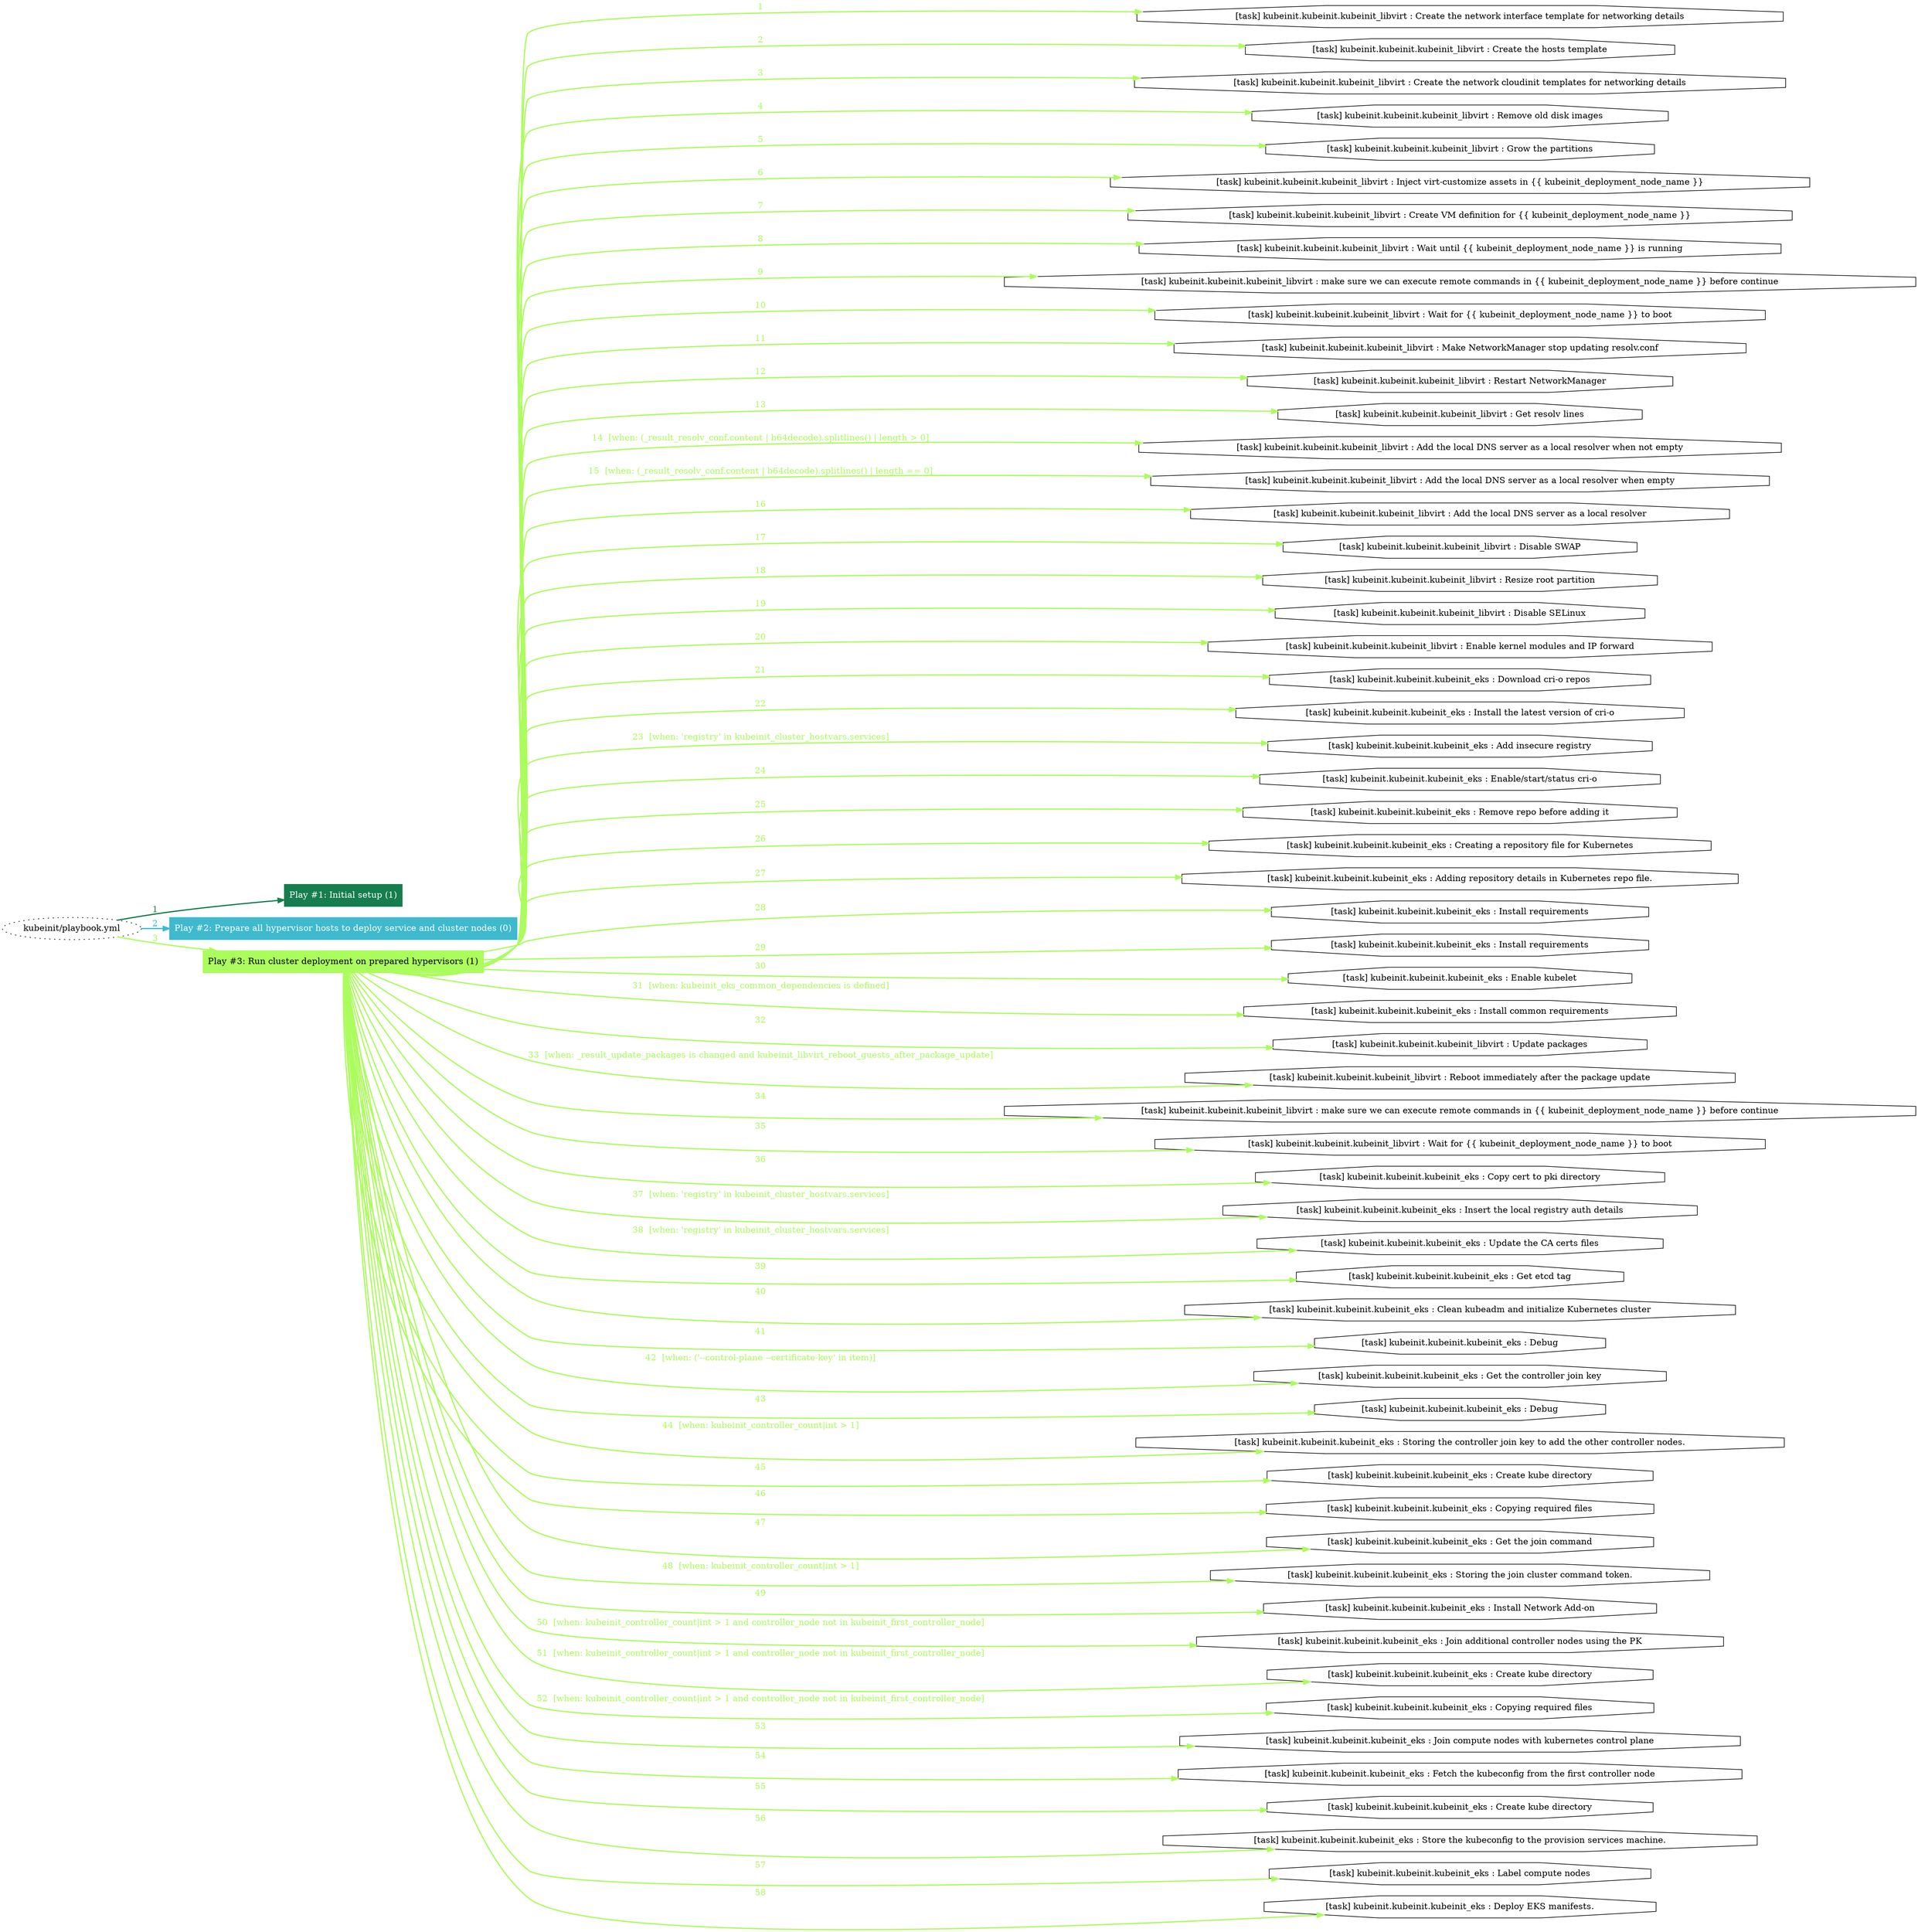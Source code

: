 digraph "kubeinit/playbook.yml "{
	graph [concentrate=true ordering=in rankdir=LR ratio=fill]
	edge [esep=5 sep=10]
	"kubeinit/playbook.yml" [id=root_node style=dotted]
	subgraph "Play #1: Initial setup (1) "{
		"Play #1: Initial setup (1)" [color="#167e4e" fontcolor="#ffffff" id="play_2062ced5-078e-40fb-b2b3-9cc9b213789f" shape=box style=filled tooltip=localhost]
		"kubeinit/playbook.yml" -> "Play #1: Initial setup (1)" [label=1 color="#167e4e" fontcolor="#167e4e" id="edge_54c25afa-f467-43df-ade2-600e1c2af937" style=bold]
	}
	subgraph "Play #2: Prepare all hypervisor hosts to deploy service and cluster nodes (0) "{
		"Play #2: Prepare all hypervisor hosts to deploy service and cluster nodes (0)" [color="#3fb9cd" fontcolor="#ffffff" id="play_8fa1ed46-2a8b-4bd1-8193-5ee863e846f2" shape=box style=filled tooltip=""]
		"kubeinit/playbook.yml" -> "Play #2: Prepare all hypervisor hosts to deploy service and cluster nodes (0)" [label=2 color="#3fb9cd" fontcolor="#3fb9cd" id="edge_5194052a-eccc-4418-97b1-2c84b66965a2" style=bold]
	}
	subgraph "Play #3: Run cluster deployment on prepared hypervisors (1) "{
		"Play #3: Run cluster deployment on prepared hypervisors (1)" [color="#abfc5d" fontcolor="#000000" id="play_2d68e45c-b14f-4705-82d9-9cc797b7bda2" shape=box style=filled tooltip=localhost]
		"kubeinit/playbook.yml" -> "Play #3: Run cluster deployment on prepared hypervisors (1)" [label=3 color="#abfc5d" fontcolor="#abfc5d" id="edge_22997f34-bb3a-41a1-b905-54f1967df5e7" style=bold]
		"task_1542d301-7b1f-47ec-b03b-d641cbab1110" [label="[task] kubeinit.kubeinit.kubeinit_libvirt : Create the network interface template for networking details" id="task_1542d301-7b1f-47ec-b03b-d641cbab1110" shape=octagon tooltip="[task] kubeinit.kubeinit.kubeinit_libvirt : Create the network interface template for networking details"]
		"Play #3: Run cluster deployment on prepared hypervisors (1)" -> "task_1542d301-7b1f-47ec-b03b-d641cbab1110" [label=1 color="#abfc5d" fontcolor="#abfc5d" id="edge_b8175907-2a6a-4943-a869-ce8ab0b884b3" style=bold]
		"task_c54fe03d-e3e2-4eb2-970e-b09940e21d4f" [label="[task] kubeinit.kubeinit.kubeinit_libvirt : Create the hosts template" id="task_c54fe03d-e3e2-4eb2-970e-b09940e21d4f" shape=octagon tooltip="[task] kubeinit.kubeinit.kubeinit_libvirt : Create the hosts template"]
		"Play #3: Run cluster deployment on prepared hypervisors (1)" -> "task_c54fe03d-e3e2-4eb2-970e-b09940e21d4f" [label=2 color="#abfc5d" fontcolor="#abfc5d" id="edge_7d5a09b3-c764-4488-8efb-11ab81203423" style=bold]
		"task_1ae23774-0228-4e8c-a401-dfd5dee3e3a6" [label="[task] kubeinit.kubeinit.kubeinit_libvirt : Create the network cloudinit templates for networking details" id="task_1ae23774-0228-4e8c-a401-dfd5dee3e3a6" shape=octagon tooltip="[task] kubeinit.kubeinit.kubeinit_libvirt : Create the network cloudinit templates for networking details"]
		"Play #3: Run cluster deployment on prepared hypervisors (1)" -> "task_1ae23774-0228-4e8c-a401-dfd5dee3e3a6" [label=3 color="#abfc5d" fontcolor="#abfc5d" id="edge_d88d2904-3aa7-42ff-8153-efbf28e238aa" style=bold]
		"task_2ee7afca-0728-4b68-bb0b-ba19fad1daca" [label="[task] kubeinit.kubeinit.kubeinit_libvirt : Remove old disk images" id="task_2ee7afca-0728-4b68-bb0b-ba19fad1daca" shape=octagon tooltip="[task] kubeinit.kubeinit.kubeinit_libvirt : Remove old disk images"]
		"Play #3: Run cluster deployment on prepared hypervisors (1)" -> "task_2ee7afca-0728-4b68-bb0b-ba19fad1daca" [label=4 color="#abfc5d" fontcolor="#abfc5d" id="edge_f07e18ad-dae8-4798-9765-8dd1773fc591" style=bold]
		"task_747d85ff-0959-4f5e-9db5-e23bfcbeff59" [label="[task] kubeinit.kubeinit.kubeinit_libvirt : Grow the partitions" id="task_747d85ff-0959-4f5e-9db5-e23bfcbeff59" shape=octagon tooltip="[task] kubeinit.kubeinit.kubeinit_libvirt : Grow the partitions"]
		"Play #3: Run cluster deployment on prepared hypervisors (1)" -> "task_747d85ff-0959-4f5e-9db5-e23bfcbeff59" [label=5 color="#abfc5d" fontcolor="#abfc5d" id="edge_bc69f5b2-8b20-4254-b640-fc9248abbcac" style=bold]
		"task_ceb6a886-83a9-4c1c-8f18-577acc9b1f8a" [label="[task] kubeinit.kubeinit.kubeinit_libvirt : Inject virt-customize assets in {{ kubeinit_deployment_node_name }}" id="task_ceb6a886-83a9-4c1c-8f18-577acc9b1f8a" shape=octagon tooltip="[task] kubeinit.kubeinit.kubeinit_libvirt : Inject virt-customize assets in {{ kubeinit_deployment_node_name }}"]
		"Play #3: Run cluster deployment on prepared hypervisors (1)" -> "task_ceb6a886-83a9-4c1c-8f18-577acc9b1f8a" [label=6 color="#abfc5d" fontcolor="#abfc5d" id="edge_3e683d05-d6ec-4848-aa0c-ebc995102995" style=bold]
		"task_9a9ea78e-2115-4c5d-825b-4ef245357eeb" [label="[task] kubeinit.kubeinit.kubeinit_libvirt : Create VM definition for {{ kubeinit_deployment_node_name }}" id="task_9a9ea78e-2115-4c5d-825b-4ef245357eeb" shape=octagon tooltip="[task] kubeinit.kubeinit.kubeinit_libvirt : Create VM definition for {{ kubeinit_deployment_node_name }}"]
		"Play #3: Run cluster deployment on prepared hypervisors (1)" -> "task_9a9ea78e-2115-4c5d-825b-4ef245357eeb" [label=7 color="#abfc5d" fontcolor="#abfc5d" id="edge_2b973671-86f9-4c6c-9729-5badbf47ffa6" style=bold]
		"task_4a3df638-4ca9-454b-a5af-06672b88133f" [label="[task] kubeinit.kubeinit.kubeinit_libvirt : Wait until {{ kubeinit_deployment_node_name }} is running" id="task_4a3df638-4ca9-454b-a5af-06672b88133f" shape=octagon tooltip="[task] kubeinit.kubeinit.kubeinit_libvirt : Wait until {{ kubeinit_deployment_node_name }} is running"]
		"Play #3: Run cluster deployment on prepared hypervisors (1)" -> "task_4a3df638-4ca9-454b-a5af-06672b88133f" [label=8 color="#abfc5d" fontcolor="#abfc5d" id="edge_cdb4c774-d0d5-4ca7-aff5-67aee33b26f1" style=bold]
		"task_ef16f175-85f6-4a8a-ab15-c9ba545e3203" [label="[task] kubeinit.kubeinit.kubeinit_libvirt : make sure we can execute remote commands in {{ kubeinit_deployment_node_name }} before continue" id="task_ef16f175-85f6-4a8a-ab15-c9ba545e3203" shape=octagon tooltip="[task] kubeinit.kubeinit.kubeinit_libvirt : make sure we can execute remote commands in {{ kubeinit_deployment_node_name }} before continue"]
		"Play #3: Run cluster deployment on prepared hypervisors (1)" -> "task_ef16f175-85f6-4a8a-ab15-c9ba545e3203" [label=9 color="#abfc5d" fontcolor="#abfc5d" id="edge_bdca8653-ee26-4bf5-bc59-6e9bf926bbf4" style=bold]
		"task_bfce432b-1b27-4e3b-902d-a0b2edc4dcca" [label="[task] kubeinit.kubeinit.kubeinit_libvirt : Wait for {{ kubeinit_deployment_node_name }} to boot" id="task_bfce432b-1b27-4e3b-902d-a0b2edc4dcca" shape=octagon tooltip="[task] kubeinit.kubeinit.kubeinit_libvirt : Wait for {{ kubeinit_deployment_node_name }} to boot"]
		"Play #3: Run cluster deployment on prepared hypervisors (1)" -> "task_bfce432b-1b27-4e3b-902d-a0b2edc4dcca" [label=10 color="#abfc5d" fontcolor="#abfc5d" id="edge_946e1130-92b0-43b3-b331-4d47c6bb63ca" style=bold]
		"task_e6ef2efc-1bbc-4232-9319-718603445bf3" [label="[task] kubeinit.kubeinit.kubeinit_libvirt : Make NetworkManager stop updating resolv.conf" id="task_e6ef2efc-1bbc-4232-9319-718603445bf3" shape=octagon tooltip="[task] kubeinit.kubeinit.kubeinit_libvirt : Make NetworkManager stop updating resolv.conf"]
		"Play #3: Run cluster deployment on prepared hypervisors (1)" -> "task_e6ef2efc-1bbc-4232-9319-718603445bf3" [label=11 color="#abfc5d" fontcolor="#abfc5d" id="edge_e0b76024-f759-4ba1-90d4-16866a683fcf" style=bold]
		"task_b6ab76d0-40e7-4bff-b906-fbf48945ba7d" [label="[task] kubeinit.kubeinit.kubeinit_libvirt : Restart NetworkManager" id="task_b6ab76d0-40e7-4bff-b906-fbf48945ba7d" shape=octagon tooltip="[task] kubeinit.kubeinit.kubeinit_libvirt : Restart NetworkManager"]
		"Play #3: Run cluster deployment on prepared hypervisors (1)" -> "task_b6ab76d0-40e7-4bff-b906-fbf48945ba7d" [label=12 color="#abfc5d" fontcolor="#abfc5d" id="edge_7e156bd8-e3e0-4b8d-9906-58ecf9ed9dab" style=bold]
		"task_95c3c193-6ac8-47ca-9e31-3419be681d16" [label="[task] kubeinit.kubeinit.kubeinit_libvirt : Get resolv lines" id="task_95c3c193-6ac8-47ca-9e31-3419be681d16" shape=octagon tooltip="[task] kubeinit.kubeinit.kubeinit_libvirt : Get resolv lines"]
		"Play #3: Run cluster deployment on prepared hypervisors (1)" -> "task_95c3c193-6ac8-47ca-9e31-3419be681d16" [label=13 color="#abfc5d" fontcolor="#abfc5d" id="edge_00d0ab07-a681-41d7-aa7d-91e036802d25" style=bold]
		"task_811e4b8c-7ed6-4a05-9618-034c0894b3a3" [label="[task] kubeinit.kubeinit.kubeinit_libvirt : Add the local DNS server as a local resolver when not empty" id="task_811e4b8c-7ed6-4a05-9618-034c0894b3a3" shape=octagon tooltip="[task] kubeinit.kubeinit.kubeinit_libvirt : Add the local DNS server as a local resolver when not empty"]
		"Play #3: Run cluster deployment on prepared hypervisors (1)" -> "task_811e4b8c-7ed6-4a05-9618-034c0894b3a3" [label="14  [when: (_result_resolv_conf.content | b64decode).splitlines() | length > 0]" color="#abfc5d" fontcolor="#abfc5d" id="edge_d40a3580-0110-4a97-8770-19b53c8e0683" style=bold]
		"task_1010dea7-69e3-40a6-bccd-a3cf17467a55" [label="[task] kubeinit.kubeinit.kubeinit_libvirt : Add the local DNS server as a local resolver when empty" id="task_1010dea7-69e3-40a6-bccd-a3cf17467a55" shape=octagon tooltip="[task] kubeinit.kubeinit.kubeinit_libvirt : Add the local DNS server as a local resolver when empty"]
		"Play #3: Run cluster deployment on prepared hypervisors (1)" -> "task_1010dea7-69e3-40a6-bccd-a3cf17467a55" [label="15  [when: (_result_resolv_conf.content | b64decode).splitlines() | length == 0]" color="#abfc5d" fontcolor="#abfc5d" id="edge_a3171563-236e-42bc-a03e-2f888eceedd9" style=bold]
		"task_0c92f626-417d-47ad-bb06-a0cd51716c34" [label="[task] kubeinit.kubeinit.kubeinit_libvirt : Add the local DNS server as a local resolver" id="task_0c92f626-417d-47ad-bb06-a0cd51716c34" shape=octagon tooltip="[task] kubeinit.kubeinit.kubeinit_libvirt : Add the local DNS server as a local resolver"]
		"Play #3: Run cluster deployment on prepared hypervisors (1)" -> "task_0c92f626-417d-47ad-bb06-a0cd51716c34" [label=16 color="#abfc5d" fontcolor="#abfc5d" id="edge_cf5ebd8c-cf71-4081-97aa-2cee6467afbe" style=bold]
		"task_f25e0760-cbd8-49f1-a43e-f1f2c7569522" [label="[task] kubeinit.kubeinit.kubeinit_libvirt : Disable SWAP" id="task_f25e0760-cbd8-49f1-a43e-f1f2c7569522" shape=octagon tooltip="[task] kubeinit.kubeinit.kubeinit_libvirt : Disable SWAP"]
		"Play #3: Run cluster deployment on prepared hypervisors (1)" -> "task_f25e0760-cbd8-49f1-a43e-f1f2c7569522" [label=17 color="#abfc5d" fontcolor="#abfc5d" id="edge_2c4c8e80-db0e-4a6e-9212-d509ecc3d016" style=bold]
		"task_f3962d7f-f02a-4ab1-a1a3-b89499c0ba83" [label="[task] kubeinit.kubeinit.kubeinit_libvirt : Resize root partition" id="task_f3962d7f-f02a-4ab1-a1a3-b89499c0ba83" shape=octagon tooltip="[task] kubeinit.kubeinit.kubeinit_libvirt : Resize root partition"]
		"Play #3: Run cluster deployment on prepared hypervisors (1)" -> "task_f3962d7f-f02a-4ab1-a1a3-b89499c0ba83" [label=18 color="#abfc5d" fontcolor="#abfc5d" id="edge_657afa82-8e81-4010-9774-bf4c07ac68dc" style=bold]
		"task_ad3e87b1-a6ee-4b80-bdf1-042de36ff7fa" [label="[task] kubeinit.kubeinit.kubeinit_libvirt : Disable SELinux" id="task_ad3e87b1-a6ee-4b80-bdf1-042de36ff7fa" shape=octagon tooltip="[task] kubeinit.kubeinit.kubeinit_libvirt : Disable SELinux"]
		"Play #3: Run cluster deployment on prepared hypervisors (1)" -> "task_ad3e87b1-a6ee-4b80-bdf1-042de36ff7fa" [label=19 color="#abfc5d" fontcolor="#abfc5d" id="edge_ac1ed458-bbc8-464d-9930-7afcdad4d6f8" style=bold]
		"task_cd9fe9ed-404e-4b23-a9da-78b92cb8f462" [label="[task] kubeinit.kubeinit.kubeinit_libvirt : Enable kernel modules and IP forward" id="task_cd9fe9ed-404e-4b23-a9da-78b92cb8f462" shape=octagon tooltip="[task] kubeinit.kubeinit.kubeinit_libvirt : Enable kernel modules and IP forward"]
		"Play #3: Run cluster deployment on prepared hypervisors (1)" -> "task_cd9fe9ed-404e-4b23-a9da-78b92cb8f462" [label=20 color="#abfc5d" fontcolor="#abfc5d" id="edge_a4548b7b-0572-4859-a57d-c6b50ac3be4a" style=bold]
		"task_f273e34b-8c08-406a-b9c3-a8e6882c3664" [label="[task] kubeinit.kubeinit.kubeinit_eks : Download cri-o repos" id="task_f273e34b-8c08-406a-b9c3-a8e6882c3664" shape=octagon tooltip="[task] kubeinit.kubeinit.kubeinit_eks : Download cri-o repos"]
		"Play #3: Run cluster deployment on prepared hypervisors (1)" -> "task_f273e34b-8c08-406a-b9c3-a8e6882c3664" [label=21 color="#abfc5d" fontcolor="#abfc5d" id="edge_e0dc9292-430f-4d25-be42-34ada812aa9e" style=bold]
		"task_e49818c3-3aa3-4013-87fd-a2801909ddd3" [label="[task] kubeinit.kubeinit.kubeinit_eks : Install the latest version of cri-o" id="task_e49818c3-3aa3-4013-87fd-a2801909ddd3" shape=octagon tooltip="[task] kubeinit.kubeinit.kubeinit_eks : Install the latest version of cri-o"]
		"Play #3: Run cluster deployment on prepared hypervisors (1)" -> "task_e49818c3-3aa3-4013-87fd-a2801909ddd3" [label=22 color="#abfc5d" fontcolor="#abfc5d" id="edge_b7fb7b34-574c-4a26-a95e-d394051653f1" style=bold]
		"task_c0480c69-2981-4a1f-9765-8b2b4a8bfdfd" [label="[task] kubeinit.kubeinit.kubeinit_eks : Add insecure registry" id="task_c0480c69-2981-4a1f-9765-8b2b4a8bfdfd" shape=octagon tooltip="[task] kubeinit.kubeinit.kubeinit_eks : Add insecure registry"]
		"Play #3: Run cluster deployment on prepared hypervisors (1)" -> "task_c0480c69-2981-4a1f-9765-8b2b4a8bfdfd" [label="23  [when: 'registry' in kubeinit_cluster_hostvars.services]" color="#abfc5d" fontcolor="#abfc5d" id="edge_d4fc2632-bbf1-45d3-83c1-b141c291640c" style=bold]
		"task_18f00478-a8f1-4bbd-8c56-f378384ef17d" [label="[task] kubeinit.kubeinit.kubeinit_eks : Enable/start/status cri-o" id="task_18f00478-a8f1-4bbd-8c56-f378384ef17d" shape=octagon tooltip="[task] kubeinit.kubeinit.kubeinit_eks : Enable/start/status cri-o"]
		"Play #3: Run cluster deployment on prepared hypervisors (1)" -> "task_18f00478-a8f1-4bbd-8c56-f378384ef17d" [label=24 color="#abfc5d" fontcolor="#abfc5d" id="edge_53b84905-a849-4f7d-ad38-fbc4bf3f5fcf" style=bold]
		"task_33f5ca3f-c33f-49d8-99f8-bd4c5e50ba4b" [label="[task] kubeinit.kubeinit.kubeinit_eks : Remove repo before adding it" id="task_33f5ca3f-c33f-49d8-99f8-bd4c5e50ba4b" shape=octagon tooltip="[task] kubeinit.kubeinit.kubeinit_eks : Remove repo before adding it"]
		"Play #3: Run cluster deployment on prepared hypervisors (1)" -> "task_33f5ca3f-c33f-49d8-99f8-bd4c5e50ba4b" [label=25 color="#abfc5d" fontcolor="#abfc5d" id="edge_2cd7769f-bb67-4269-b388-82ce78128328" style=bold]
		"task_1b81f6c9-f1e0-48b1-886c-2ba2c191cdf1" [label="[task] kubeinit.kubeinit.kubeinit_eks : Creating a repository file for Kubernetes" id="task_1b81f6c9-f1e0-48b1-886c-2ba2c191cdf1" shape=octagon tooltip="[task] kubeinit.kubeinit.kubeinit_eks : Creating a repository file for Kubernetes"]
		"Play #3: Run cluster deployment on prepared hypervisors (1)" -> "task_1b81f6c9-f1e0-48b1-886c-2ba2c191cdf1" [label=26 color="#abfc5d" fontcolor="#abfc5d" id="edge_dfe4e3f1-7161-4e66-93aa-c62857c8eb76" style=bold]
		"task_1a574f49-8b4f-4cb4-ae90-5af17db134ee" [label="[task] kubeinit.kubeinit.kubeinit_eks : Adding repository details in Kubernetes repo file." id="task_1a574f49-8b4f-4cb4-ae90-5af17db134ee" shape=octagon tooltip="[task] kubeinit.kubeinit.kubeinit_eks : Adding repository details in Kubernetes repo file."]
		"Play #3: Run cluster deployment on prepared hypervisors (1)" -> "task_1a574f49-8b4f-4cb4-ae90-5af17db134ee" [label=27 color="#abfc5d" fontcolor="#abfc5d" id="edge_443d7adf-1e60-4316-8ca4-d637eb8708d3" style=bold]
		"task_7dccd558-55c7-4937-9513-d6a8b632e3eb" [label="[task] kubeinit.kubeinit.kubeinit_eks : Install requirements" id="task_7dccd558-55c7-4937-9513-d6a8b632e3eb" shape=octagon tooltip="[task] kubeinit.kubeinit.kubeinit_eks : Install requirements"]
		"Play #3: Run cluster deployment on prepared hypervisors (1)" -> "task_7dccd558-55c7-4937-9513-d6a8b632e3eb" [label=28 color="#abfc5d" fontcolor="#abfc5d" id="edge_3f8b542a-7afd-4546-ac05-9fee54b73747" style=bold]
		"task_a07bbf80-0fc6-4114-9765-64acb378c69b" [label="[task] kubeinit.kubeinit.kubeinit_eks : Install requirements" id="task_a07bbf80-0fc6-4114-9765-64acb378c69b" shape=octagon tooltip="[task] kubeinit.kubeinit.kubeinit_eks : Install requirements"]
		"Play #3: Run cluster deployment on prepared hypervisors (1)" -> "task_a07bbf80-0fc6-4114-9765-64acb378c69b" [label=29 color="#abfc5d" fontcolor="#abfc5d" id="edge_d59f00ea-1e6a-4884-bcd2-c4e483e04f23" style=bold]
		"task_2c63775c-1901-493f-80d5-4d2f96f2c79e" [label="[task] kubeinit.kubeinit.kubeinit_eks : Enable kubelet" id="task_2c63775c-1901-493f-80d5-4d2f96f2c79e" shape=octagon tooltip="[task] kubeinit.kubeinit.kubeinit_eks : Enable kubelet"]
		"Play #3: Run cluster deployment on prepared hypervisors (1)" -> "task_2c63775c-1901-493f-80d5-4d2f96f2c79e" [label=30 color="#abfc5d" fontcolor="#abfc5d" id="edge_ea6b1edf-65fd-4b5a-a603-1a4695b5fd19" style=bold]
		"task_ed7ffeac-0a69-4814-b2a3-b49e1c007578" [label="[task] kubeinit.kubeinit.kubeinit_eks : Install common requirements" id="task_ed7ffeac-0a69-4814-b2a3-b49e1c007578" shape=octagon tooltip="[task] kubeinit.kubeinit.kubeinit_eks : Install common requirements"]
		"Play #3: Run cluster deployment on prepared hypervisors (1)" -> "task_ed7ffeac-0a69-4814-b2a3-b49e1c007578" [label="31  [when: kubeinit_eks_common_dependencies is defined]" color="#abfc5d" fontcolor="#abfc5d" id="edge_c11efef8-2ea4-4909-92af-aea0ac74e49b" style=bold]
		"task_6601ac5e-a631-44d6-ae0f-a0ae05f75b44" [label="[task] kubeinit.kubeinit.kubeinit_libvirt : Update packages" id="task_6601ac5e-a631-44d6-ae0f-a0ae05f75b44" shape=octagon tooltip="[task] kubeinit.kubeinit.kubeinit_libvirt : Update packages"]
		"Play #3: Run cluster deployment on prepared hypervisors (1)" -> "task_6601ac5e-a631-44d6-ae0f-a0ae05f75b44" [label=32 color="#abfc5d" fontcolor="#abfc5d" id="edge_337b0458-e480-4230-9de0-20853f4c534c" style=bold]
		"task_50fa6c3e-e9b1-4566-8793-5fc60b5b5b9c" [label="[task] kubeinit.kubeinit.kubeinit_libvirt : Reboot immediately after the package update" id="task_50fa6c3e-e9b1-4566-8793-5fc60b5b5b9c" shape=octagon tooltip="[task] kubeinit.kubeinit.kubeinit_libvirt : Reboot immediately after the package update"]
		"Play #3: Run cluster deployment on prepared hypervisors (1)" -> "task_50fa6c3e-e9b1-4566-8793-5fc60b5b5b9c" [label="33  [when: _result_update_packages is changed and kubeinit_libvirt_reboot_guests_after_package_update]" color="#abfc5d" fontcolor="#abfc5d" id="edge_d9d53674-b363-4925-b604-56a577397c56" style=bold]
		"task_7ab86de9-df81-41ad-8e0f-ec2aa55cdf6f" [label="[task] kubeinit.kubeinit.kubeinit_libvirt : make sure we can execute remote commands in {{ kubeinit_deployment_node_name }} before continue" id="task_7ab86de9-df81-41ad-8e0f-ec2aa55cdf6f" shape=octagon tooltip="[task] kubeinit.kubeinit.kubeinit_libvirt : make sure we can execute remote commands in {{ kubeinit_deployment_node_name }} before continue"]
		"Play #3: Run cluster deployment on prepared hypervisors (1)" -> "task_7ab86de9-df81-41ad-8e0f-ec2aa55cdf6f" [label=34 color="#abfc5d" fontcolor="#abfc5d" id="edge_ad18e0dc-366d-4438-932c-5b56ee54ef55" style=bold]
		"task_b267dd2b-070f-4e73-b1e9-2cf368dedfb4" [label="[task] kubeinit.kubeinit.kubeinit_libvirt : Wait for {{ kubeinit_deployment_node_name }} to boot" id="task_b267dd2b-070f-4e73-b1e9-2cf368dedfb4" shape=octagon tooltip="[task] kubeinit.kubeinit.kubeinit_libvirt : Wait for {{ kubeinit_deployment_node_name }} to boot"]
		"Play #3: Run cluster deployment on prepared hypervisors (1)" -> "task_b267dd2b-070f-4e73-b1e9-2cf368dedfb4" [label=35 color="#abfc5d" fontcolor="#abfc5d" id="edge_5c69c008-75ce-48c4-bf82-5674c44dfc5c" style=bold]
		"task_ada1dab6-b803-41d6-88fe-97fdf0470b43" [label="[task] kubeinit.kubeinit.kubeinit_eks : Copy cert to pki directory" id="task_ada1dab6-b803-41d6-88fe-97fdf0470b43" shape=octagon tooltip="[task] kubeinit.kubeinit.kubeinit_eks : Copy cert to pki directory"]
		"Play #3: Run cluster deployment on prepared hypervisors (1)" -> "task_ada1dab6-b803-41d6-88fe-97fdf0470b43" [label=36 color="#abfc5d" fontcolor="#abfc5d" id="edge_bf8490f5-f9fc-4b96-b2ed-654aa1e00a93" style=bold]
		"task_59a3c82b-e120-40ad-a251-6406f4daab9e" [label="[task] kubeinit.kubeinit.kubeinit_eks : Insert the local registry auth details" id="task_59a3c82b-e120-40ad-a251-6406f4daab9e" shape=octagon tooltip="[task] kubeinit.kubeinit.kubeinit_eks : Insert the local registry auth details"]
		"Play #3: Run cluster deployment on prepared hypervisors (1)" -> "task_59a3c82b-e120-40ad-a251-6406f4daab9e" [label="37  [when: 'registry' in kubeinit_cluster_hostvars.services]" color="#abfc5d" fontcolor="#abfc5d" id="edge_302c4afe-001b-4538-941a-8e16efff5811" style=bold]
		"task_9dc998fb-b5b3-4c93-868e-b7fef643e834" [label="[task] kubeinit.kubeinit.kubeinit_eks : Update the CA certs files" id="task_9dc998fb-b5b3-4c93-868e-b7fef643e834" shape=octagon tooltip="[task] kubeinit.kubeinit.kubeinit_eks : Update the CA certs files"]
		"Play #3: Run cluster deployment on prepared hypervisors (1)" -> "task_9dc998fb-b5b3-4c93-868e-b7fef643e834" [label="38  [when: 'registry' in kubeinit_cluster_hostvars.services]" color="#abfc5d" fontcolor="#abfc5d" id="edge_f2282c6b-92c2-4484-98cb-cbc73b218442" style=bold]
		"task_c34977b8-18f9-4ca9-bb4d-0cd933e62f82" [label="[task] kubeinit.kubeinit.kubeinit_eks : Get etcd tag" id="task_c34977b8-18f9-4ca9-bb4d-0cd933e62f82" shape=octagon tooltip="[task] kubeinit.kubeinit.kubeinit_eks : Get etcd tag"]
		"Play #3: Run cluster deployment on prepared hypervisors (1)" -> "task_c34977b8-18f9-4ca9-bb4d-0cd933e62f82" [label=39 color="#abfc5d" fontcolor="#abfc5d" id="edge_ca4681ea-d723-48dd-b71a-5820d6ba082b" style=bold]
		"task_e9535564-9a97-44f8-a2fc-6727c7e8b4b8" [label="[task] kubeinit.kubeinit.kubeinit_eks : Clean kubeadm and initialize Kubernetes cluster" id="task_e9535564-9a97-44f8-a2fc-6727c7e8b4b8" shape=octagon tooltip="[task] kubeinit.kubeinit.kubeinit_eks : Clean kubeadm and initialize Kubernetes cluster"]
		"Play #3: Run cluster deployment on prepared hypervisors (1)" -> "task_e9535564-9a97-44f8-a2fc-6727c7e8b4b8" [label=40 color="#abfc5d" fontcolor="#abfc5d" id="edge_d3ac8667-9559-4529-b83b-81a3cdbab4cf" style=bold]
		"task_ff9910f8-1cbc-43f2-8fee-b52d5d59b2f3" [label="[task] kubeinit.kubeinit.kubeinit_eks : Debug" id="task_ff9910f8-1cbc-43f2-8fee-b52d5d59b2f3" shape=octagon tooltip="[task] kubeinit.kubeinit.kubeinit_eks : Debug"]
		"Play #3: Run cluster deployment on prepared hypervisors (1)" -> "task_ff9910f8-1cbc-43f2-8fee-b52d5d59b2f3" [label=41 color="#abfc5d" fontcolor="#abfc5d" id="edge_61889a13-17b1-4c08-9dcf-3581d323fb1e" style=bold]
		"task_de47987c-bf0a-44e1-9330-f8175cc11ba3" [label="[task] kubeinit.kubeinit.kubeinit_eks : Get the controller join key" id="task_de47987c-bf0a-44e1-9330-f8175cc11ba3" shape=octagon tooltip="[task] kubeinit.kubeinit.kubeinit_eks : Get the controller join key"]
		"Play #3: Run cluster deployment on prepared hypervisors (1)" -> "task_de47987c-bf0a-44e1-9330-f8175cc11ba3" [label="42  [when: ('--control-plane --certificate-key' in item)]" color="#abfc5d" fontcolor="#abfc5d" id="edge_4d8d5896-0700-4b65-b69d-1546433ff94d" style=bold]
		"task_409ac344-9fcc-40f1-8d35-f8c83c172d69" [label="[task] kubeinit.kubeinit.kubeinit_eks : Debug" id="task_409ac344-9fcc-40f1-8d35-f8c83c172d69" shape=octagon tooltip="[task] kubeinit.kubeinit.kubeinit_eks : Debug"]
		"Play #3: Run cluster deployment on prepared hypervisors (1)" -> "task_409ac344-9fcc-40f1-8d35-f8c83c172d69" [label=43 color="#abfc5d" fontcolor="#abfc5d" id="edge_c5a0ee2c-97c3-404d-a04b-5b9f21eda827" style=bold]
		"task_ad4b45b3-4dea-4376-a887-66195b1c346a" [label="[task] kubeinit.kubeinit.kubeinit_eks : Storing the controller join key to add the other controller nodes." id="task_ad4b45b3-4dea-4376-a887-66195b1c346a" shape=octagon tooltip="[task] kubeinit.kubeinit.kubeinit_eks : Storing the controller join key to add the other controller nodes."]
		"Play #3: Run cluster deployment on prepared hypervisors (1)" -> "task_ad4b45b3-4dea-4376-a887-66195b1c346a" [label="44  [when: kubeinit_controller_count|int > 1]" color="#abfc5d" fontcolor="#abfc5d" id="edge_06bb25a6-dfe1-4393-9bd1-361ac2d44e4c" style=bold]
		"task_10dd55e8-c48d-4957-b628-36921bd527bd" [label="[task] kubeinit.kubeinit.kubeinit_eks : Create kube directory" id="task_10dd55e8-c48d-4957-b628-36921bd527bd" shape=octagon tooltip="[task] kubeinit.kubeinit.kubeinit_eks : Create kube directory"]
		"Play #3: Run cluster deployment on prepared hypervisors (1)" -> "task_10dd55e8-c48d-4957-b628-36921bd527bd" [label=45 color="#abfc5d" fontcolor="#abfc5d" id="edge_3e8ea7be-6499-4dad-af1e-e87d87d11f04" style=bold]
		"task_12979e6c-5853-45d7-b096-538d6ed0fba6" [label="[task] kubeinit.kubeinit.kubeinit_eks : Copying required files" id="task_12979e6c-5853-45d7-b096-538d6ed0fba6" shape=octagon tooltip="[task] kubeinit.kubeinit.kubeinit_eks : Copying required files"]
		"Play #3: Run cluster deployment on prepared hypervisors (1)" -> "task_12979e6c-5853-45d7-b096-538d6ed0fba6" [label=46 color="#abfc5d" fontcolor="#abfc5d" id="edge_60bc430c-bb17-4780-89fc-80222af67867" style=bold]
		"task_ad895efc-64a8-498b-bc20-958cf1361980" [label="[task] kubeinit.kubeinit.kubeinit_eks : Get the join command" id="task_ad895efc-64a8-498b-bc20-958cf1361980" shape=octagon tooltip="[task] kubeinit.kubeinit.kubeinit_eks : Get the join command"]
		"Play #3: Run cluster deployment on prepared hypervisors (1)" -> "task_ad895efc-64a8-498b-bc20-958cf1361980" [label=47 color="#abfc5d" fontcolor="#abfc5d" id="edge_81274cf7-794c-42b1-b863-c3a1642aaeab" style=bold]
		"task_40b03c92-c8e3-4e21-bc8c-2cfa802fed7c" [label="[task] kubeinit.kubeinit.kubeinit_eks : Storing the join cluster command token." id="task_40b03c92-c8e3-4e21-bc8c-2cfa802fed7c" shape=octagon tooltip="[task] kubeinit.kubeinit.kubeinit_eks : Storing the join cluster command token."]
		"Play #3: Run cluster deployment on prepared hypervisors (1)" -> "task_40b03c92-c8e3-4e21-bc8c-2cfa802fed7c" [label="48  [when: kubeinit_controller_count|int > 1]" color="#abfc5d" fontcolor="#abfc5d" id="edge_ab8e5c38-0702-4ef5-ba39-f7d5ac97cc95" style=bold]
		"task_7ba94794-8f19-4672-9cae-eb818bd67f09" [label="[task] kubeinit.kubeinit.kubeinit_eks : Install Network Add-on" id="task_7ba94794-8f19-4672-9cae-eb818bd67f09" shape=octagon tooltip="[task] kubeinit.kubeinit.kubeinit_eks : Install Network Add-on"]
		"Play #3: Run cluster deployment on prepared hypervisors (1)" -> "task_7ba94794-8f19-4672-9cae-eb818bd67f09" [label=49 color="#abfc5d" fontcolor="#abfc5d" id="edge_e42fded4-7890-4cec-b7df-5911f09ca516" style=bold]
		"task_4f1b2b12-eeca-4cff-9158-a062cb1d57e9" [label="[task] kubeinit.kubeinit.kubeinit_eks : Join additional controller nodes using the PK" id="task_4f1b2b12-eeca-4cff-9158-a062cb1d57e9" shape=octagon tooltip="[task] kubeinit.kubeinit.kubeinit_eks : Join additional controller nodes using the PK"]
		"Play #3: Run cluster deployment on prepared hypervisors (1)" -> "task_4f1b2b12-eeca-4cff-9158-a062cb1d57e9" [label="50  [when: kubeinit_controller_count|int > 1 and controller_node not in kubeinit_first_controller_node]" color="#abfc5d" fontcolor="#abfc5d" id="edge_f8fb5281-7627-4c6f-ba00-762b46393c10" style=bold]
		"task_697df2df-c032-42ab-a5db-57c858b20e0c" [label="[task] kubeinit.kubeinit.kubeinit_eks : Create kube directory" id="task_697df2df-c032-42ab-a5db-57c858b20e0c" shape=octagon tooltip="[task] kubeinit.kubeinit.kubeinit_eks : Create kube directory"]
		"Play #3: Run cluster deployment on prepared hypervisors (1)" -> "task_697df2df-c032-42ab-a5db-57c858b20e0c" [label="51  [when: kubeinit_controller_count|int > 1 and controller_node not in kubeinit_first_controller_node]" color="#abfc5d" fontcolor="#abfc5d" id="edge_1260e07e-c20f-4415-b4eb-b39c95ca360a" style=bold]
		"task_a6344275-2858-4a78-bbd3-4e05ccdd2e6d" [label="[task] kubeinit.kubeinit.kubeinit_eks : Copying required files" id="task_a6344275-2858-4a78-bbd3-4e05ccdd2e6d" shape=octagon tooltip="[task] kubeinit.kubeinit.kubeinit_eks : Copying required files"]
		"Play #3: Run cluster deployment on prepared hypervisors (1)" -> "task_a6344275-2858-4a78-bbd3-4e05ccdd2e6d" [label="52  [when: kubeinit_controller_count|int > 1 and controller_node not in kubeinit_first_controller_node]" color="#abfc5d" fontcolor="#abfc5d" id="edge_9f2dd024-76fa-4b5b-9e03-c3e91885a582" style=bold]
		"task_4af41d24-29c2-4290-ab8f-e94f50b15bbb" [label="[task] kubeinit.kubeinit.kubeinit_eks : Join compute nodes with kubernetes control plane" id="task_4af41d24-29c2-4290-ab8f-e94f50b15bbb" shape=octagon tooltip="[task] kubeinit.kubeinit.kubeinit_eks : Join compute nodes with kubernetes control plane"]
		"Play #3: Run cluster deployment on prepared hypervisors (1)" -> "task_4af41d24-29c2-4290-ab8f-e94f50b15bbb" [label=53 color="#abfc5d" fontcolor="#abfc5d" id="edge_b0f4c38e-a052-4f2a-8f04-73472ec45147" style=bold]
		"task_9cc713fc-91a9-4072-bad8-34e7596be4d9" [label="[task] kubeinit.kubeinit.kubeinit_eks : Fetch the kubeconfig from the first controller node" id="task_9cc713fc-91a9-4072-bad8-34e7596be4d9" shape=octagon tooltip="[task] kubeinit.kubeinit.kubeinit_eks : Fetch the kubeconfig from the first controller node"]
		"Play #3: Run cluster deployment on prepared hypervisors (1)" -> "task_9cc713fc-91a9-4072-bad8-34e7596be4d9" [label=54 color="#abfc5d" fontcolor="#abfc5d" id="edge_eab8b9a8-c5a3-45e6-bdb0-fd5e2e8352e1" style=bold]
		"task_ca048b2a-96ad-4673-a45f-4ce1975dc8da" [label="[task] kubeinit.kubeinit.kubeinit_eks : Create kube directory" id="task_ca048b2a-96ad-4673-a45f-4ce1975dc8da" shape=octagon tooltip="[task] kubeinit.kubeinit.kubeinit_eks : Create kube directory"]
		"Play #3: Run cluster deployment on prepared hypervisors (1)" -> "task_ca048b2a-96ad-4673-a45f-4ce1975dc8da" [label=55 color="#abfc5d" fontcolor="#abfc5d" id="edge_4d379bc9-457e-42ed-b4a8-8032c3c3955b" style=bold]
		"task_cfdaabaf-b5bc-40d7-a119-29459c1388d3" [label="[task] kubeinit.kubeinit.kubeinit_eks : Store the kubeconfig to the provision services machine." id="task_cfdaabaf-b5bc-40d7-a119-29459c1388d3" shape=octagon tooltip="[task] kubeinit.kubeinit.kubeinit_eks : Store the kubeconfig to the provision services machine."]
		"Play #3: Run cluster deployment on prepared hypervisors (1)" -> "task_cfdaabaf-b5bc-40d7-a119-29459c1388d3" [label=56 color="#abfc5d" fontcolor="#abfc5d" id="edge_cb979720-f677-4820-9b1c-abe7b1becc79" style=bold]
		"task_cc04c219-6840-4706-bcb0-30cc99bbd234" [label="[task] kubeinit.kubeinit.kubeinit_eks : Label compute nodes" id="task_cc04c219-6840-4706-bcb0-30cc99bbd234" shape=octagon tooltip="[task] kubeinit.kubeinit.kubeinit_eks : Label compute nodes"]
		"Play #3: Run cluster deployment on prepared hypervisors (1)" -> "task_cc04c219-6840-4706-bcb0-30cc99bbd234" [label=57 color="#abfc5d" fontcolor="#abfc5d" id="edge_062e3b63-d922-4371-8f7b-52a9b792e853" style=bold]
		"task_9a670bf8-8d7d-4c44-961a-cf1af2a31d04" [label="[task] kubeinit.kubeinit.kubeinit_eks : Deploy EKS manifests." id="task_9a670bf8-8d7d-4c44-961a-cf1af2a31d04" shape=octagon tooltip="[task] kubeinit.kubeinit.kubeinit_eks : Deploy EKS manifests."]
		"Play #3: Run cluster deployment on prepared hypervisors (1)" -> "task_9a670bf8-8d7d-4c44-961a-cf1af2a31d04" [label=58 color="#abfc5d" fontcolor="#abfc5d" id="edge_fbaaf026-b605-4006-8cfe-a877a145802a" style=bold]
	}
}

